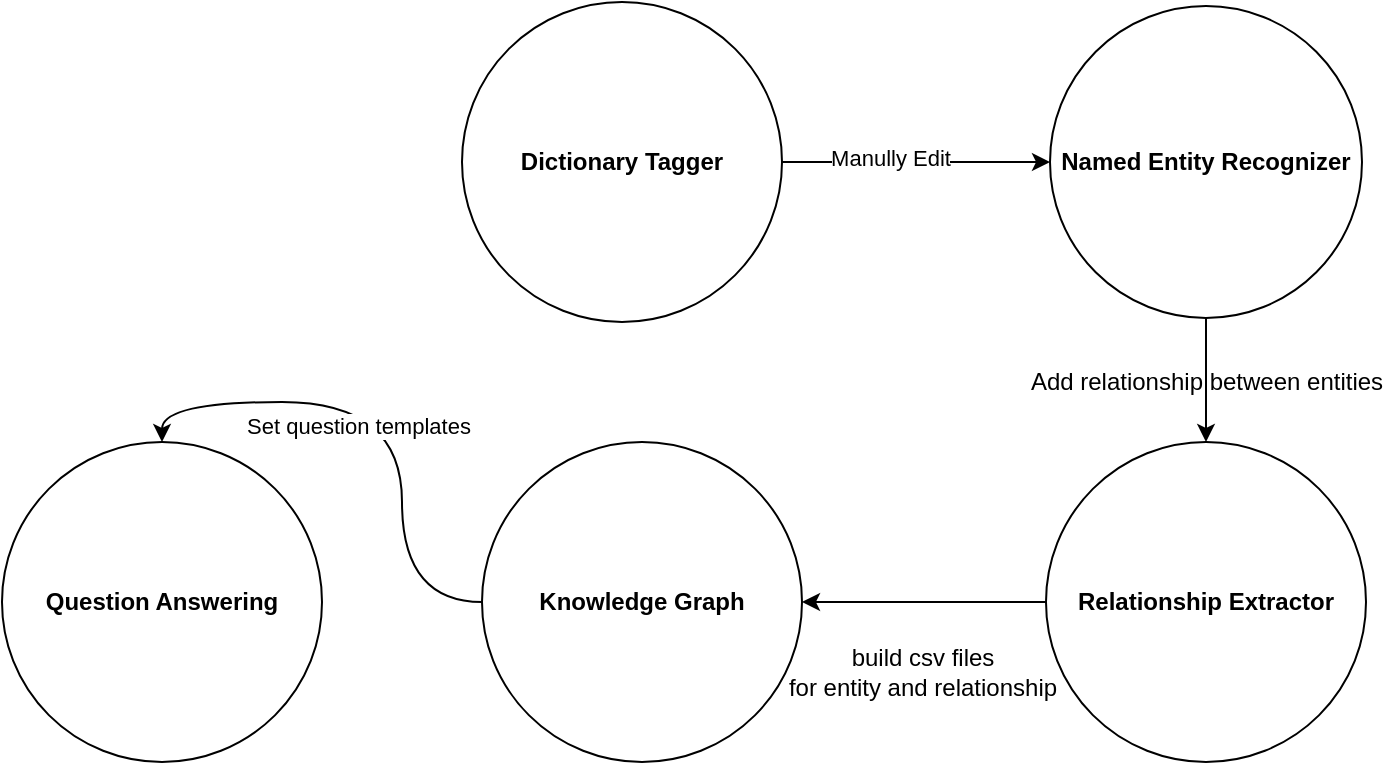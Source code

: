 <mxfile version="15.6.8" type="device"><diagram id="7Heyd0-Tm2vSHBGdn-hZ" name="Page-1"><mxGraphModel dx="1465" dy="511" grid="1" gridSize="10" guides="1" tooltips="1" connect="1" arrows="1" fold="1" page="1" pageScale="1" pageWidth="827" pageHeight="1169" math="0" shadow="0"><root><mxCell id="0"/><mxCell id="1" parent="0"/><mxCell id="zxPRAzXidSYflaemmCjP-2" style="edgeStyle=orthogonalEdgeStyle;rounded=0;orthogonalLoop=1;jettySize=auto;html=1;" edge="1" parent="1" source="zxPRAzXidSYflaemmCjP-1" target="zxPRAzXidSYflaemmCjP-3"><mxGeometry relative="1" as="geometry"><mxPoint x="290" y="200" as="targetPoint"/></mxGeometry></mxCell><mxCell id="zxPRAzXidSYflaemmCjP-14" value="Manully Edit" style="edgeLabel;html=1;align=center;verticalAlign=middle;resizable=0;points=[];" vertex="1" connectable="0" parent="zxPRAzXidSYflaemmCjP-2"><mxGeometry x="-0.2" y="2" relative="1" as="geometry"><mxPoint as="offset"/></mxGeometry></mxCell><mxCell id="zxPRAzXidSYflaemmCjP-1" value="&lt;b&gt;Dictionary Tagger&lt;/b&gt;" style="ellipse;whiteSpace=wrap;html=1;aspect=fixed;" vertex="1" parent="1"><mxGeometry x="60" y="120" width="160" height="160" as="geometry"/></mxCell><mxCell id="zxPRAzXidSYflaemmCjP-9" style="edgeStyle=orthogonalEdgeStyle;curved=1;rounded=0;orthogonalLoop=1;jettySize=auto;html=1;entryX=0.5;entryY=0;entryDx=0;entryDy=0;" edge="1" parent="1" source="zxPRAzXidSYflaemmCjP-3" target="zxPRAzXidSYflaemmCjP-5"><mxGeometry relative="1" as="geometry"><mxPoint x="432" y="360.8" as="targetPoint"/><Array as="points"><mxPoint x="432" y="300"/><mxPoint x="432" y="300"/></Array></mxGeometry></mxCell><mxCell id="zxPRAzXidSYflaemmCjP-3" value="&lt;b&gt;Named Entity Recognizer&lt;/b&gt;" style="ellipse;whiteSpace=wrap;html=1;aspect=fixed;" vertex="1" parent="1"><mxGeometry x="354" y="122" width="156" height="156" as="geometry"/></mxCell><mxCell id="zxPRAzXidSYflaemmCjP-12" style="edgeStyle=orthogonalEdgeStyle;curved=1;rounded=0;orthogonalLoop=1;jettySize=auto;html=1;entryX=1;entryY=0.5;entryDx=0;entryDy=0;" edge="1" parent="1" source="zxPRAzXidSYflaemmCjP-5" target="zxPRAzXidSYflaemmCjP-10"><mxGeometry relative="1" as="geometry"/></mxCell><mxCell id="zxPRAzXidSYflaemmCjP-5" value="&lt;b&gt;Relationship Extractor&lt;/b&gt;" style="ellipse;whiteSpace=wrap;html=1;aspect=fixed;" vertex="1" parent="1"><mxGeometry x="352" y="340" width="160" height="160" as="geometry"/></mxCell><mxCell id="zxPRAzXidSYflaemmCjP-13" style="edgeStyle=orthogonalEdgeStyle;curved=1;rounded=0;orthogonalLoop=1;jettySize=auto;html=1;entryX=0.5;entryY=0;entryDx=0;entryDy=0;" edge="1" parent="1" source="zxPRAzXidSYflaemmCjP-10" target="zxPRAzXidSYflaemmCjP-11"><mxGeometry relative="1" as="geometry"/></mxCell><mxCell id="zxPRAzXidSYflaemmCjP-18" value="Set question templates" style="edgeLabel;html=1;align=center;verticalAlign=middle;resizable=0;points=[];" vertex="1" connectable="0" parent="zxPRAzXidSYflaemmCjP-13"><mxGeometry x="0.157" y="12" relative="1" as="geometry"><mxPoint as="offset"/></mxGeometry></mxCell><mxCell id="zxPRAzXidSYflaemmCjP-10" value="&lt;b&gt;Knowledge Graph&lt;/b&gt;" style="ellipse;whiteSpace=wrap;html=1;aspect=fixed;" vertex="1" parent="1"><mxGeometry x="70" y="340" width="160" height="160" as="geometry"/></mxCell><mxCell id="zxPRAzXidSYflaemmCjP-11" value="&lt;b&gt;Question Answering&lt;/b&gt;" style="ellipse;whiteSpace=wrap;html=1;aspect=fixed;" vertex="1" parent="1"><mxGeometry x="-170" y="340" width="160" height="160" as="geometry"/></mxCell><mxCell id="zxPRAzXidSYflaemmCjP-16" value="Add relationship between entities" style="text;html=1;align=center;verticalAlign=middle;resizable=0;points=[];autosize=1;strokeColor=none;fillColor=none;" vertex="1" parent="1"><mxGeometry x="337" y="300" width="190" height="20" as="geometry"/></mxCell><mxCell id="zxPRAzXidSYflaemmCjP-17" value="build csv files&lt;br&gt;for entity and relationship" style="text;html=1;align=center;verticalAlign=middle;resizable=0;points=[];autosize=1;strokeColor=none;fillColor=none;" vertex="1" parent="1"><mxGeometry x="215" y="440" width="150" height="30" as="geometry"/></mxCell></root></mxGraphModel></diagram></mxfile>